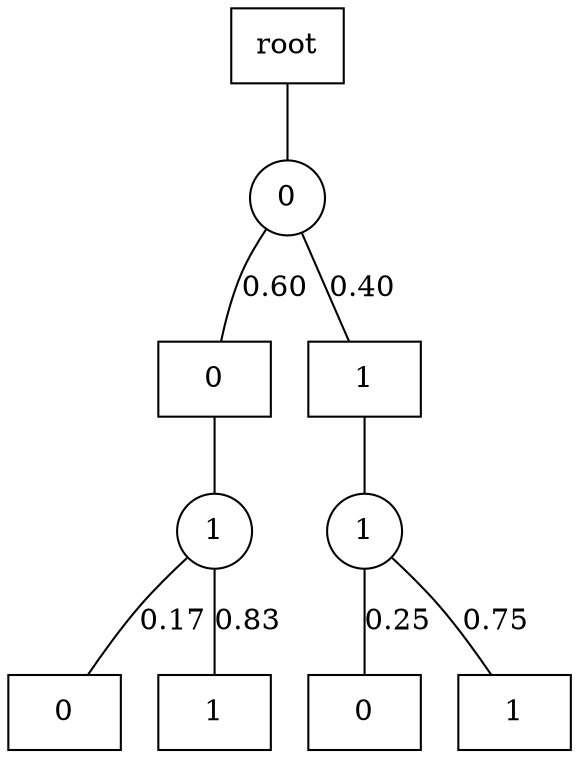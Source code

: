 graph G {
splines=true;
0 [shape=box, label = "root" ]
0--1;
1 [shape=circle, label=0]
1--2[label = 0.60, labelangle=110];
2 [shape=box, label=0]
2--3;
3 [shape=circle, label=1]
3--4[label = 0.17, labelangle=110];
4 [shape=box, label=0]
3--5[label = 0.83, labelangle=110];
5 [shape=box, label=1]
1--6[label = 0.40, labelangle=110];
6 [shape=box, label=1]
6--7;
7 [shape=circle, label=1]
7--8[label = 0.25, labelangle=110];
8 [shape=box, label=0]
7--9[label = 0.75, labelangle=110];
9 [shape=box, label=1]
}
